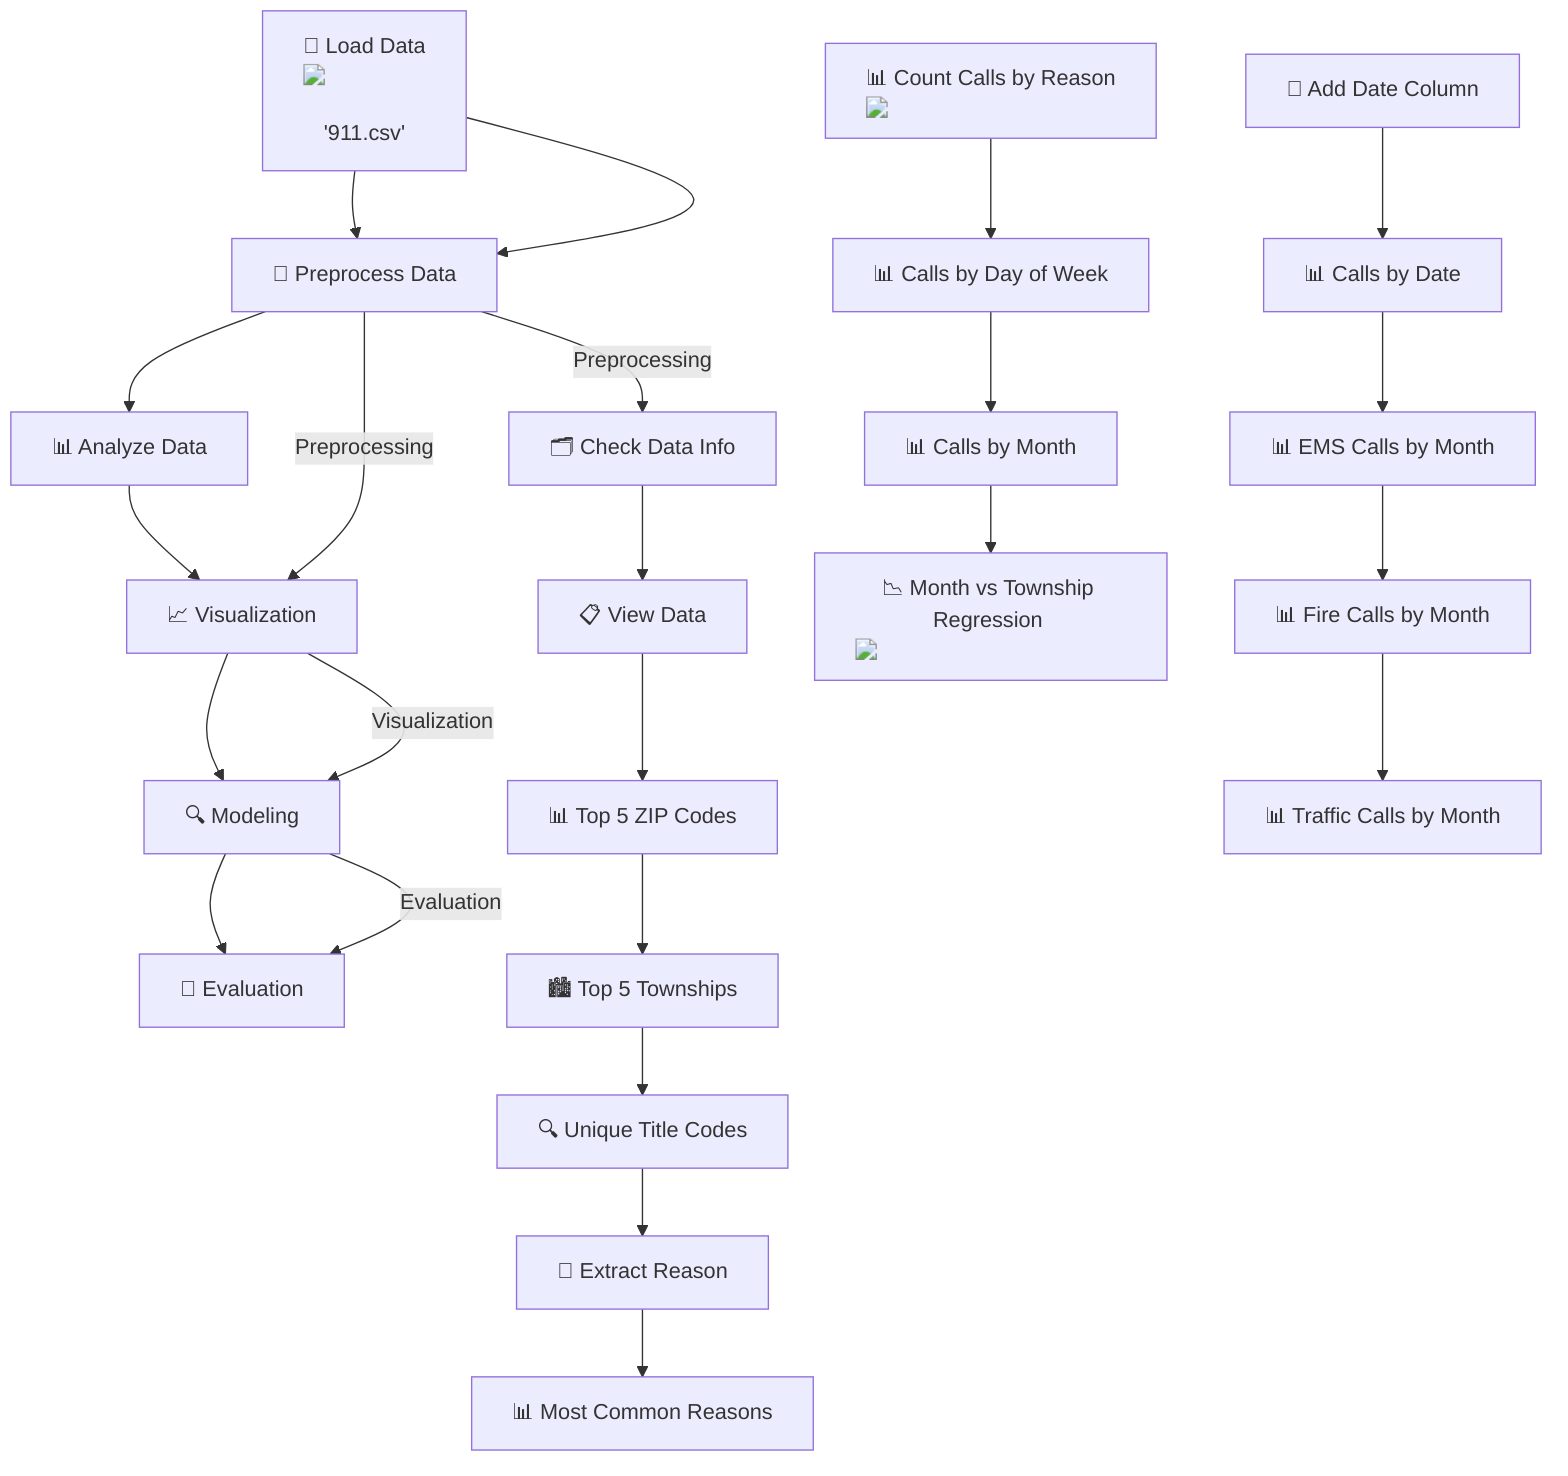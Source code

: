 graph TD;
    A["📂 Load Data <img src='icons/file.svg'/> <br/> '911.csv'"] --> B["🧹 Preprocess Data"];
    B --> C["📊 Analyze Data"];
    C --> D["📈 Visualization"];
    D --> E["🔍 Modeling"];
    E --> F["📏 Evaluation"];

    B1["🗂️ Check Data Info"] --> B2["📋 View Data"];
    B2 --> B3["📊 Top 5 ZIP Codes"];
    B3 --> B4["🏙️ Top 5 Townships"];
    B4 --> B5["🔍 Unique Title Codes"];
    B5 --> B6["📝 Extract Reason"];
    B6 --> B7["📊 Most Common Reasons"];

    D1["📊 Count Calls by Reason <img src='dummy_plots/countplot_template.svg'/>"] --> D2["📊 Calls by Day of Week"];
    D2 --> D3["📊 Calls by Month"];
    D3 --> D4["📉 Month vs Township Regression <img src='dummy_plots/lineplot_template.svg'/>"];
    
    E1["📆 Add Date Column"] --> E2["📊 Calls by Date"];
    E2 --> E3["📊 EMS Calls by Month"];
    E3 --> E4["📊 Fire Calls by Month"];
    E4 --> E5["📊 Traffic Calls by Month"];
    
    A --> B;
    B -->|Preprocessing| B1;
    B -->|Preprocessing| D;
    D -->|Visualization| E;
    E -->|Evaluation| F;